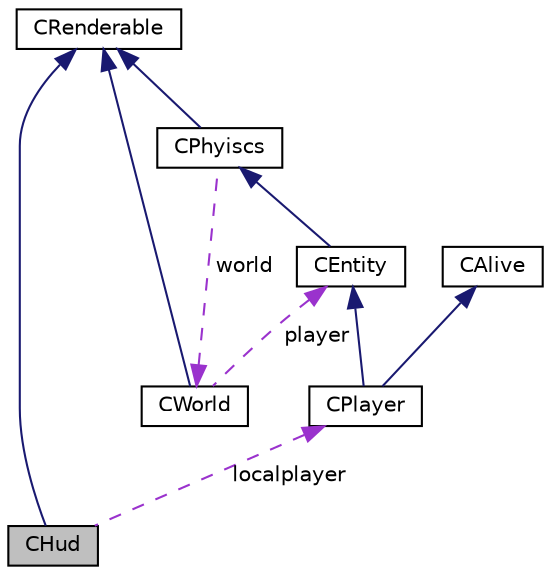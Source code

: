 digraph "CHud"
{
 // LATEX_PDF_SIZE
  edge [fontname="Helvetica",fontsize="10",labelfontname="Helvetica",labelfontsize="10"];
  node [fontname="Helvetica",fontsize="10",shape=record];
  Node1 [label="CHud",height=0.2,width=0.4,color="black", fillcolor="grey75", style="filled", fontcolor="black",tooltip=" "];
  Node2 -> Node1 [dir="back",color="midnightblue",fontsize="10",style="solid"];
  Node2 [label="CRenderable",height=0.2,width=0.4,color="black", fillcolor="white", style="filled",URL="$classCRenderable.html",tooltip=" "];
  Node3 -> Node1 [dir="back",color="darkorchid3",fontsize="10",style="dashed",label=" localplayer" ];
  Node3 [label="CPlayer",height=0.2,width=0.4,color="black", fillcolor="white", style="filled",URL="$classCPlayer.html",tooltip=" "];
  Node4 -> Node3 [dir="back",color="midnightblue",fontsize="10",style="solid"];
  Node4 [label="CEntity",height=0.2,width=0.4,color="black", fillcolor="white", style="filled",URL="$classCEntity.html",tooltip=" "];
  Node5 -> Node4 [dir="back",color="midnightblue",fontsize="10",style="solid"];
  Node5 [label="CPhyiscs",height=0.2,width=0.4,color="black", fillcolor="white", style="filled",URL="$classCPhyiscs.html",tooltip=" "];
  Node2 -> Node5 [dir="back",color="midnightblue",fontsize="10",style="solid"];
  Node6 -> Node5 [dir="back",color="darkorchid3",fontsize="10",style="dashed",label=" world" ];
  Node6 [label="CWorld",height=0.2,width=0.4,color="black", fillcolor="white", style="filled",URL="$classCWorld.html",tooltip=" "];
  Node2 -> Node6 [dir="back",color="midnightblue",fontsize="10",style="solid"];
  Node4 -> Node6 [dir="back",color="darkorchid3",fontsize="10",style="dashed",label=" player" ];
  Node7 -> Node3 [dir="back",color="midnightblue",fontsize="10",style="solid"];
  Node7 [label="CAlive",height=0.2,width=0.4,color="black", fillcolor="white", style="filled",URL="$classCAlive.html",tooltip=" "];
}
